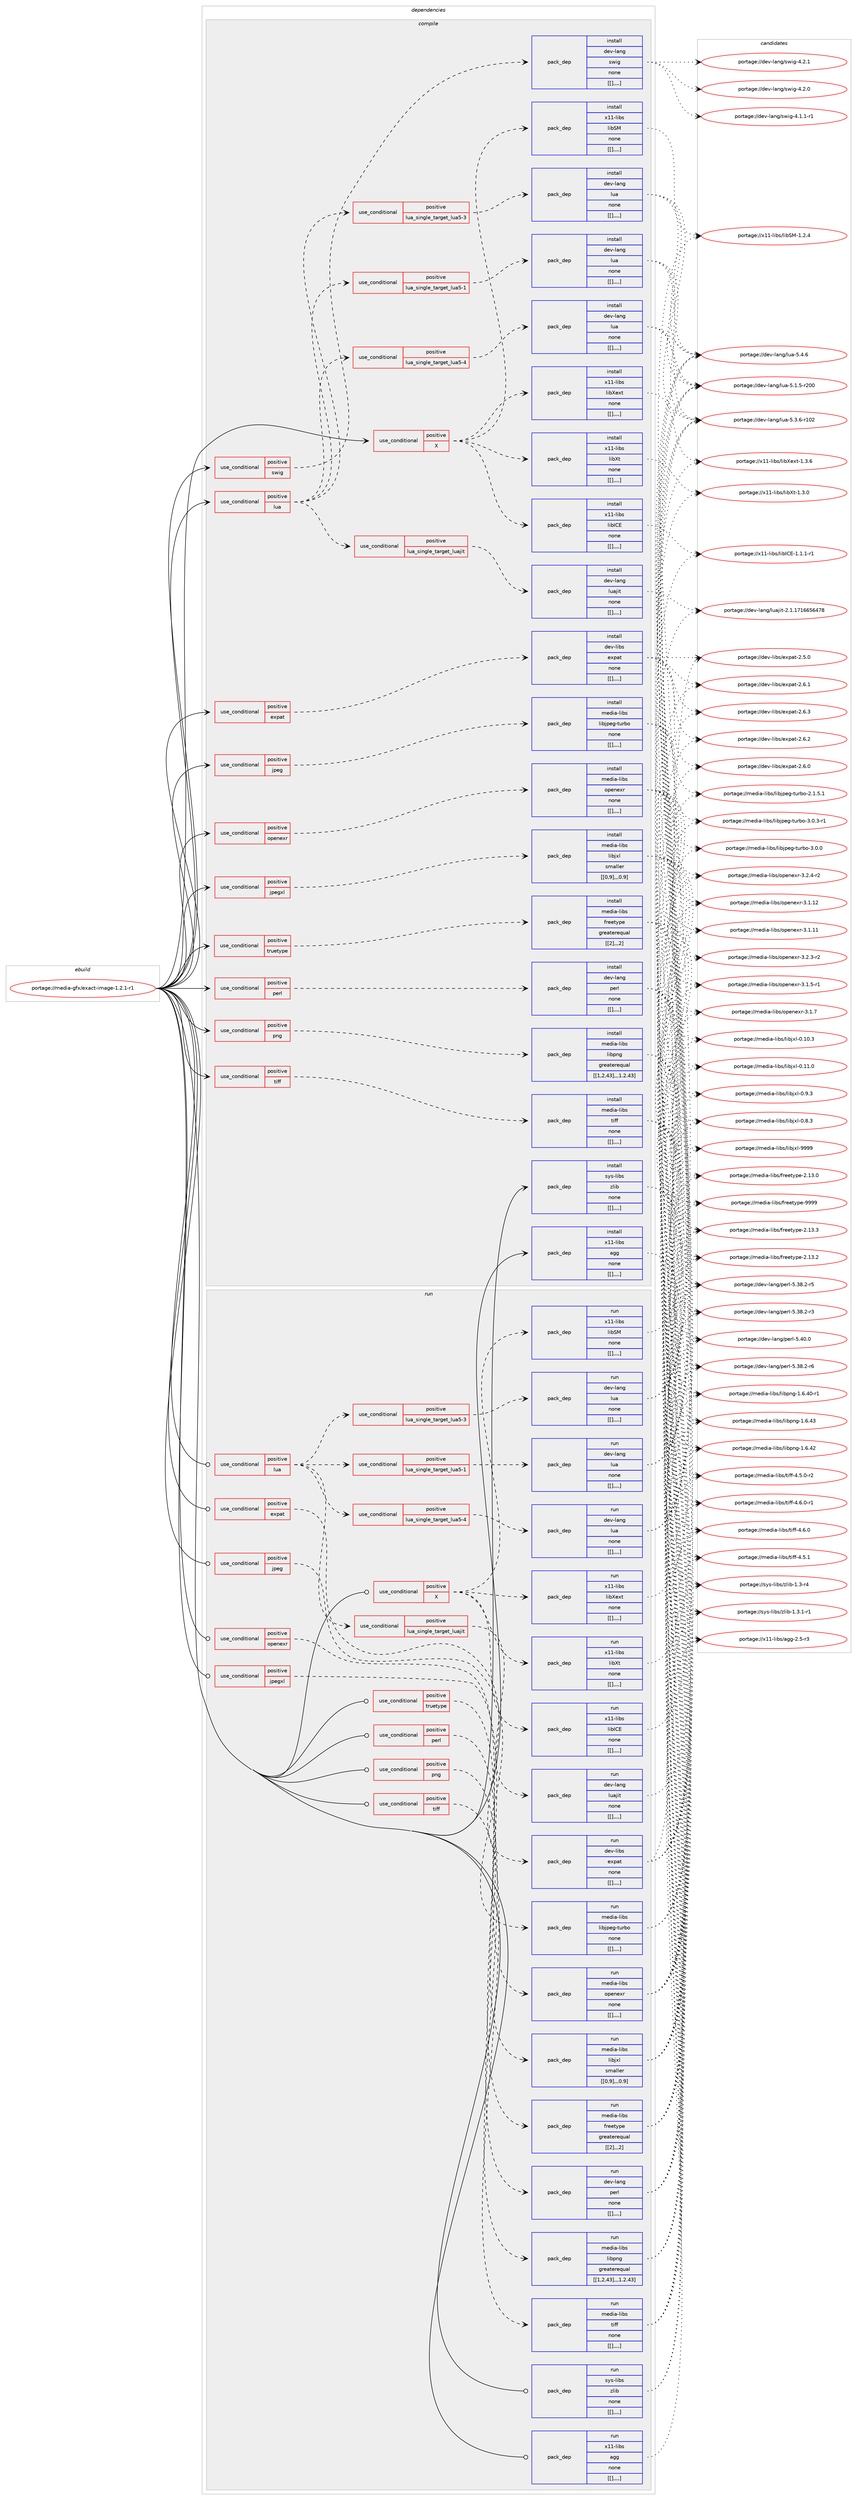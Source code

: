 digraph prolog {

# *************
# Graph options
# *************

newrank=true;
concentrate=true;
compound=true;
graph [rankdir=LR,fontname=Helvetica,fontsize=10,ranksep=1.5];#, ranksep=2.5, nodesep=0.2];
edge  [arrowhead=vee];
node  [fontname=Helvetica,fontsize=10];

# **********
# The ebuild
# **********

subgraph cluster_leftcol {
color=gray;
label=<<i>ebuild</i>>;
id [label="portage://media-gfx/exact-image-1.2.1-r1", color=red, width=4, href="../media-gfx/exact-image-1.2.1-r1.svg"];
}

# ****************
# The dependencies
# ****************

subgraph cluster_midcol {
color=gray;
label=<<i>dependencies</i>>;
subgraph cluster_compile {
fillcolor="#eeeeee";
style=filled;
label=<<i>compile</i>>;
subgraph cond75012 {
dependency301150 [label=<<TABLE BORDER="0" CELLBORDER="1" CELLSPACING="0" CELLPADDING="4"><TR><TD ROWSPAN="3" CELLPADDING="10">use_conditional</TD></TR><TR><TD>positive</TD></TR><TR><TD>X</TD></TR></TABLE>>, shape=none, color=red];
subgraph pack223652 {
dependency301151 [label=<<TABLE BORDER="0" CELLBORDER="1" CELLSPACING="0" CELLPADDING="4" WIDTH="220"><TR><TD ROWSPAN="6" CELLPADDING="30">pack_dep</TD></TR><TR><TD WIDTH="110">install</TD></TR><TR><TD>x11-libs</TD></TR><TR><TD>libXext</TD></TR><TR><TD>none</TD></TR><TR><TD>[[],,,,]</TD></TR></TABLE>>, shape=none, color=blue];
}
dependency301150:e -> dependency301151:w [weight=20,style="dashed",arrowhead="vee"];
subgraph pack223653 {
dependency301152 [label=<<TABLE BORDER="0" CELLBORDER="1" CELLSPACING="0" CELLPADDING="4" WIDTH="220"><TR><TD ROWSPAN="6" CELLPADDING="30">pack_dep</TD></TR><TR><TD WIDTH="110">install</TD></TR><TR><TD>x11-libs</TD></TR><TR><TD>libXt</TD></TR><TR><TD>none</TD></TR><TR><TD>[[],,,,]</TD></TR></TABLE>>, shape=none, color=blue];
}
dependency301150:e -> dependency301152:w [weight=20,style="dashed",arrowhead="vee"];
subgraph pack223654 {
dependency301153 [label=<<TABLE BORDER="0" CELLBORDER="1" CELLSPACING="0" CELLPADDING="4" WIDTH="220"><TR><TD ROWSPAN="6" CELLPADDING="30">pack_dep</TD></TR><TR><TD WIDTH="110">install</TD></TR><TR><TD>x11-libs</TD></TR><TR><TD>libICE</TD></TR><TR><TD>none</TD></TR><TR><TD>[[],,,,]</TD></TR></TABLE>>, shape=none, color=blue];
}
dependency301150:e -> dependency301153:w [weight=20,style="dashed",arrowhead="vee"];
subgraph pack223655 {
dependency301154 [label=<<TABLE BORDER="0" CELLBORDER="1" CELLSPACING="0" CELLPADDING="4" WIDTH="220"><TR><TD ROWSPAN="6" CELLPADDING="30">pack_dep</TD></TR><TR><TD WIDTH="110">install</TD></TR><TR><TD>x11-libs</TD></TR><TR><TD>libSM</TD></TR><TR><TD>none</TD></TR><TR><TD>[[],,,,]</TD></TR></TABLE>>, shape=none, color=blue];
}
dependency301150:e -> dependency301154:w [weight=20,style="dashed",arrowhead="vee"];
}
id:e -> dependency301150:w [weight=20,style="solid",arrowhead="vee"];
subgraph cond75013 {
dependency301155 [label=<<TABLE BORDER="0" CELLBORDER="1" CELLSPACING="0" CELLPADDING="4"><TR><TD ROWSPAN="3" CELLPADDING="10">use_conditional</TD></TR><TR><TD>positive</TD></TR><TR><TD>expat</TD></TR></TABLE>>, shape=none, color=red];
subgraph pack223656 {
dependency301156 [label=<<TABLE BORDER="0" CELLBORDER="1" CELLSPACING="0" CELLPADDING="4" WIDTH="220"><TR><TD ROWSPAN="6" CELLPADDING="30">pack_dep</TD></TR><TR><TD WIDTH="110">install</TD></TR><TR><TD>dev-libs</TD></TR><TR><TD>expat</TD></TR><TR><TD>none</TD></TR><TR><TD>[[],,,,]</TD></TR></TABLE>>, shape=none, color=blue];
}
dependency301155:e -> dependency301156:w [weight=20,style="dashed",arrowhead="vee"];
}
id:e -> dependency301155:w [weight=20,style="solid",arrowhead="vee"];
subgraph cond75014 {
dependency301157 [label=<<TABLE BORDER="0" CELLBORDER="1" CELLSPACING="0" CELLPADDING="4"><TR><TD ROWSPAN="3" CELLPADDING="10">use_conditional</TD></TR><TR><TD>positive</TD></TR><TR><TD>jpeg</TD></TR></TABLE>>, shape=none, color=red];
subgraph pack223657 {
dependency301158 [label=<<TABLE BORDER="0" CELLBORDER="1" CELLSPACING="0" CELLPADDING="4" WIDTH="220"><TR><TD ROWSPAN="6" CELLPADDING="30">pack_dep</TD></TR><TR><TD WIDTH="110">install</TD></TR><TR><TD>media-libs</TD></TR><TR><TD>libjpeg-turbo</TD></TR><TR><TD>none</TD></TR><TR><TD>[[],,,,]</TD></TR></TABLE>>, shape=none, color=blue];
}
dependency301157:e -> dependency301158:w [weight=20,style="dashed",arrowhead="vee"];
}
id:e -> dependency301157:w [weight=20,style="solid",arrowhead="vee"];
subgraph cond75015 {
dependency301159 [label=<<TABLE BORDER="0" CELLBORDER="1" CELLSPACING="0" CELLPADDING="4"><TR><TD ROWSPAN="3" CELLPADDING="10">use_conditional</TD></TR><TR><TD>positive</TD></TR><TR><TD>jpegxl</TD></TR></TABLE>>, shape=none, color=red];
subgraph pack223658 {
dependency301160 [label=<<TABLE BORDER="0" CELLBORDER="1" CELLSPACING="0" CELLPADDING="4" WIDTH="220"><TR><TD ROWSPAN="6" CELLPADDING="30">pack_dep</TD></TR><TR><TD WIDTH="110">install</TD></TR><TR><TD>media-libs</TD></TR><TR><TD>libjxl</TD></TR><TR><TD>smaller</TD></TR><TR><TD>[[0,9],,,0.9]</TD></TR></TABLE>>, shape=none, color=blue];
}
dependency301159:e -> dependency301160:w [weight=20,style="dashed",arrowhead="vee"];
}
id:e -> dependency301159:w [weight=20,style="solid",arrowhead="vee"];
subgraph cond75016 {
dependency301161 [label=<<TABLE BORDER="0" CELLBORDER="1" CELLSPACING="0" CELLPADDING="4"><TR><TD ROWSPAN="3" CELLPADDING="10">use_conditional</TD></TR><TR><TD>positive</TD></TR><TR><TD>lua</TD></TR></TABLE>>, shape=none, color=red];
subgraph cond75017 {
dependency301162 [label=<<TABLE BORDER="0" CELLBORDER="1" CELLSPACING="0" CELLPADDING="4"><TR><TD ROWSPAN="3" CELLPADDING="10">use_conditional</TD></TR><TR><TD>positive</TD></TR><TR><TD>lua_single_target_luajit</TD></TR></TABLE>>, shape=none, color=red];
subgraph pack223659 {
dependency301163 [label=<<TABLE BORDER="0" CELLBORDER="1" CELLSPACING="0" CELLPADDING="4" WIDTH="220"><TR><TD ROWSPAN="6" CELLPADDING="30">pack_dep</TD></TR><TR><TD WIDTH="110">install</TD></TR><TR><TD>dev-lang</TD></TR><TR><TD>luajit</TD></TR><TR><TD>none</TD></TR><TR><TD>[[],,,,]</TD></TR></TABLE>>, shape=none, color=blue];
}
dependency301162:e -> dependency301163:w [weight=20,style="dashed",arrowhead="vee"];
}
dependency301161:e -> dependency301162:w [weight=20,style="dashed",arrowhead="vee"];
subgraph cond75018 {
dependency301164 [label=<<TABLE BORDER="0" CELLBORDER="1" CELLSPACING="0" CELLPADDING="4"><TR><TD ROWSPAN="3" CELLPADDING="10">use_conditional</TD></TR><TR><TD>positive</TD></TR><TR><TD>lua_single_target_lua5-1</TD></TR></TABLE>>, shape=none, color=red];
subgraph pack223660 {
dependency301165 [label=<<TABLE BORDER="0" CELLBORDER="1" CELLSPACING="0" CELLPADDING="4" WIDTH="220"><TR><TD ROWSPAN="6" CELLPADDING="30">pack_dep</TD></TR><TR><TD WIDTH="110">install</TD></TR><TR><TD>dev-lang</TD></TR><TR><TD>lua</TD></TR><TR><TD>none</TD></TR><TR><TD>[[],,,,]</TD></TR></TABLE>>, shape=none, color=blue];
}
dependency301164:e -> dependency301165:w [weight=20,style="dashed",arrowhead="vee"];
}
dependency301161:e -> dependency301164:w [weight=20,style="dashed",arrowhead="vee"];
subgraph cond75019 {
dependency301166 [label=<<TABLE BORDER="0" CELLBORDER="1" CELLSPACING="0" CELLPADDING="4"><TR><TD ROWSPAN="3" CELLPADDING="10">use_conditional</TD></TR><TR><TD>positive</TD></TR><TR><TD>lua_single_target_lua5-3</TD></TR></TABLE>>, shape=none, color=red];
subgraph pack223661 {
dependency301167 [label=<<TABLE BORDER="0" CELLBORDER="1" CELLSPACING="0" CELLPADDING="4" WIDTH="220"><TR><TD ROWSPAN="6" CELLPADDING="30">pack_dep</TD></TR><TR><TD WIDTH="110">install</TD></TR><TR><TD>dev-lang</TD></TR><TR><TD>lua</TD></TR><TR><TD>none</TD></TR><TR><TD>[[],,,,]</TD></TR></TABLE>>, shape=none, color=blue];
}
dependency301166:e -> dependency301167:w [weight=20,style="dashed",arrowhead="vee"];
}
dependency301161:e -> dependency301166:w [weight=20,style="dashed",arrowhead="vee"];
subgraph cond75020 {
dependency301168 [label=<<TABLE BORDER="0" CELLBORDER="1" CELLSPACING="0" CELLPADDING="4"><TR><TD ROWSPAN="3" CELLPADDING="10">use_conditional</TD></TR><TR><TD>positive</TD></TR><TR><TD>lua_single_target_lua5-4</TD></TR></TABLE>>, shape=none, color=red];
subgraph pack223662 {
dependency301169 [label=<<TABLE BORDER="0" CELLBORDER="1" CELLSPACING="0" CELLPADDING="4" WIDTH="220"><TR><TD ROWSPAN="6" CELLPADDING="30">pack_dep</TD></TR><TR><TD WIDTH="110">install</TD></TR><TR><TD>dev-lang</TD></TR><TR><TD>lua</TD></TR><TR><TD>none</TD></TR><TR><TD>[[],,,,]</TD></TR></TABLE>>, shape=none, color=blue];
}
dependency301168:e -> dependency301169:w [weight=20,style="dashed",arrowhead="vee"];
}
dependency301161:e -> dependency301168:w [weight=20,style="dashed",arrowhead="vee"];
}
id:e -> dependency301161:w [weight=20,style="solid",arrowhead="vee"];
subgraph cond75021 {
dependency301170 [label=<<TABLE BORDER="0" CELLBORDER="1" CELLSPACING="0" CELLPADDING="4"><TR><TD ROWSPAN="3" CELLPADDING="10">use_conditional</TD></TR><TR><TD>positive</TD></TR><TR><TD>openexr</TD></TR></TABLE>>, shape=none, color=red];
subgraph pack223663 {
dependency301171 [label=<<TABLE BORDER="0" CELLBORDER="1" CELLSPACING="0" CELLPADDING="4" WIDTH="220"><TR><TD ROWSPAN="6" CELLPADDING="30">pack_dep</TD></TR><TR><TD WIDTH="110">install</TD></TR><TR><TD>media-libs</TD></TR><TR><TD>openexr</TD></TR><TR><TD>none</TD></TR><TR><TD>[[],,,,]</TD></TR></TABLE>>, shape=none, color=blue];
}
dependency301170:e -> dependency301171:w [weight=20,style="dashed",arrowhead="vee"];
}
id:e -> dependency301170:w [weight=20,style="solid",arrowhead="vee"];
subgraph cond75022 {
dependency301172 [label=<<TABLE BORDER="0" CELLBORDER="1" CELLSPACING="0" CELLPADDING="4"><TR><TD ROWSPAN="3" CELLPADDING="10">use_conditional</TD></TR><TR><TD>positive</TD></TR><TR><TD>perl</TD></TR></TABLE>>, shape=none, color=red];
subgraph pack223664 {
dependency301173 [label=<<TABLE BORDER="0" CELLBORDER="1" CELLSPACING="0" CELLPADDING="4" WIDTH="220"><TR><TD ROWSPAN="6" CELLPADDING="30">pack_dep</TD></TR><TR><TD WIDTH="110">install</TD></TR><TR><TD>dev-lang</TD></TR><TR><TD>perl</TD></TR><TR><TD>none</TD></TR><TR><TD>[[],,,,]</TD></TR></TABLE>>, shape=none, color=blue];
}
dependency301172:e -> dependency301173:w [weight=20,style="dashed",arrowhead="vee"];
}
id:e -> dependency301172:w [weight=20,style="solid",arrowhead="vee"];
subgraph cond75023 {
dependency301174 [label=<<TABLE BORDER="0" CELLBORDER="1" CELLSPACING="0" CELLPADDING="4"><TR><TD ROWSPAN="3" CELLPADDING="10">use_conditional</TD></TR><TR><TD>positive</TD></TR><TR><TD>png</TD></TR></TABLE>>, shape=none, color=red];
subgraph pack223665 {
dependency301175 [label=<<TABLE BORDER="0" CELLBORDER="1" CELLSPACING="0" CELLPADDING="4" WIDTH="220"><TR><TD ROWSPAN="6" CELLPADDING="30">pack_dep</TD></TR><TR><TD WIDTH="110">install</TD></TR><TR><TD>media-libs</TD></TR><TR><TD>libpng</TD></TR><TR><TD>greaterequal</TD></TR><TR><TD>[[1,2,43],,,1.2.43]</TD></TR></TABLE>>, shape=none, color=blue];
}
dependency301174:e -> dependency301175:w [weight=20,style="dashed",arrowhead="vee"];
}
id:e -> dependency301174:w [weight=20,style="solid",arrowhead="vee"];
subgraph cond75024 {
dependency301176 [label=<<TABLE BORDER="0" CELLBORDER="1" CELLSPACING="0" CELLPADDING="4"><TR><TD ROWSPAN="3" CELLPADDING="10">use_conditional</TD></TR><TR><TD>positive</TD></TR><TR><TD>swig</TD></TR></TABLE>>, shape=none, color=red];
subgraph pack223666 {
dependency301177 [label=<<TABLE BORDER="0" CELLBORDER="1" CELLSPACING="0" CELLPADDING="4" WIDTH="220"><TR><TD ROWSPAN="6" CELLPADDING="30">pack_dep</TD></TR><TR><TD WIDTH="110">install</TD></TR><TR><TD>dev-lang</TD></TR><TR><TD>swig</TD></TR><TR><TD>none</TD></TR><TR><TD>[[],,,,]</TD></TR></TABLE>>, shape=none, color=blue];
}
dependency301176:e -> dependency301177:w [weight=20,style="dashed",arrowhead="vee"];
}
id:e -> dependency301176:w [weight=20,style="solid",arrowhead="vee"];
subgraph cond75025 {
dependency301178 [label=<<TABLE BORDER="0" CELLBORDER="1" CELLSPACING="0" CELLPADDING="4"><TR><TD ROWSPAN="3" CELLPADDING="10">use_conditional</TD></TR><TR><TD>positive</TD></TR><TR><TD>tiff</TD></TR></TABLE>>, shape=none, color=red];
subgraph pack223667 {
dependency301179 [label=<<TABLE BORDER="0" CELLBORDER="1" CELLSPACING="0" CELLPADDING="4" WIDTH="220"><TR><TD ROWSPAN="6" CELLPADDING="30">pack_dep</TD></TR><TR><TD WIDTH="110">install</TD></TR><TR><TD>media-libs</TD></TR><TR><TD>tiff</TD></TR><TR><TD>none</TD></TR><TR><TD>[[],,,,]</TD></TR></TABLE>>, shape=none, color=blue];
}
dependency301178:e -> dependency301179:w [weight=20,style="dashed",arrowhead="vee"];
}
id:e -> dependency301178:w [weight=20,style="solid",arrowhead="vee"];
subgraph cond75026 {
dependency301180 [label=<<TABLE BORDER="0" CELLBORDER="1" CELLSPACING="0" CELLPADDING="4"><TR><TD ROWSPAN="3" CELLPADDING="10">use_conditional</TD></TR><TR><TD>positive</TD></TR><TR><TD>truetype</TD></TR></TABLE>>, shape=none, color=red];
subgraph pack223668 {
dependency301181 [label=<<TABLE BORDER="0" CELLBORDER="1" CELLSPACING="0" CELLPADDING="4" WIDTH="220"><TR><TD ROWSPAN="6" CELLPADDING="30">pack_dep</TD></TR><TR><TD WIDTH="110">install</TD></TR><TR><TD>media-libs</TD></TR><TR><TD>freetype</TD></TR><TR><TD>greaterequal</TD></TR><TR><TD>[[2],,,2]</TD></TR></TABLE>>, shape=none, color=blue];
}
dependency301180:e -> dependency301181:w [weight=20,style="dashed",arrowhead="vee"];
}
id:e -> dependency301180:w [weight=20,style="solid",arrowhead="vee"];
subgraph pack223669 {
dependency301182 [label=<<TABLE BORDER="0" CELLBORDER="1" CELLSPACING="0" CELLPADDING="4" WIDTH="220"><TR><TD ROWSPAN="6" CELLPADDING="30">pack_dep</TD></TR><TR><TD WIDTH="110">install</TD></TR><TR><TD>sys-libs</TD></TR><TR><TD>zlib</TD></TR><TR><TD>none</TD></TR><TR><TD>[[],,,,]</TD></TR></TABLE>>, shape=none, color=blue];
}
id:e -> dependency301182:w [weight=20,style="solid",arrowhead="vee"];
subgraph pack223670 {
dependency301183 [label=<<TABLE BORDER="0" CELLBORDER="1" CELLSPACING="0" CELLPADDING="4" WIDTH="220"><TR><TD ROWSPAN="6" CELLPADDING="30">pack_dep</TD></TR><TR><TD WIDTH="110">install</TD></TR><TR><TD>x11-libs</TD></TR><TR><TD>agg</TD></TR><TR><TD>none</TD></TR><TR><TD>[[],,,,]</TD></TR></TABLE>>, shape=none, color=blue];
}
id:e -> dependency301183:w [weight=20,style="solid",arrowhead="vee"];
}
subgraph cluster_compileandrun {
fillcolor="#eeeeee";
style=filled;
label=<<i>compile and run</i>>;
}
subgraph cluster_run {
fillcolor="#eeeeee";
style=filled;
label=<<i>run</i>>;
subgraph cond75027 {
dependency301184 [label=<<TABLE BORDER="0" CELLBORDER="1" CELLSPACING="0" CELLPADDING="4"><TR><TD ROWSPAN="3" CELLPADDING="10">use_conditional</TD></TR><TR><TD>positive</TD></TR><TR><TD>X</TD></TR></TABLE>>, shape=none, color=red];
subgraph pack223671 {
dependency301185 [label=<<TABLE BORDER="0" CELLBORDER="1" CELLSPACING="0" CELLPADDING="4" WIDTH="220"><TR><TD ROWSPAN="6" CELLPADDING="30">pack_dep</TD></TR><TR><TD WIDTH="110">run</TD></TR><TR><TD>x11-libs</TD></TR><TR><TD>libXext</TD></TR><TR><TD>none</TD></TR><TR><TD>[[],,,,]</TD></TR></TABLE>>, shape=none, color=blue];
}
dependency301184:e -> dependency301185:w [weight=20,style="dashed",arrowhead="vee"];
subgraph pack223672 {
dependency301186 [label=<<TABLE BORDER="0" CELLBORDER="1" CELLSPACING="0" CELLPADDING="4" WIDTH="220"><TR><TD ROWSPAN="6" CELLPADDING="30">pack_dep</TD></TR><TR><TD WIDTH="110">run</TD></TR><TR><TD>x11-libs</TD></TR><TR><TD>libXt</TD></TR><TR><TD>none</TD></TR><TR><TD>[[],,,,]</TD></TR></TABLE>>, shape=none, color=blue];
}
dependency301184:e -> dependency301186:w [weight=20,style="dashed",arrowhead="vee"];
subgraph pack223673 {
dependency301187 [label=<<TABLE BORDER="0" CELLBORDER="1" CELLSPACING="0" CELLPADDING="4" WIDTH="220"><TR><TD ROWSPAN="6" CELLPADDING="30">pack_dep</TD></TR><TR><TD WIDTH="110">run</TD></TR><TR><TD>x11-libs</TD></TR><TR><TD>libICE</TD></TR><TR><TD>none</TD></TR><TR><TD>[[],,,,]</TD></TR></TABLE>>, shape=none, color=blue];
}
dependency301184:e -> dependency301187:w [weight=20,style="dashed",arrowhead="vee"];
subgraph pack223674 {
dependency301188 [label=<<TABLE BORDER="0" CELLBORDER="1" CELLSPACING="0" CELLPADDING="4" WIDTH="220"><TR><TD ROWSPAN="6" CELLPADDING="30">pack_dep</TD></TR><TR><TD WIDTH="110">run</TD></TR><TR><TD>x11-libs</TD></TR><TR><TD>libSM</TD></TR><TR><TD>none</TD></TR><TR><TD>[[],,,,]</TD></TR></TABLE>>, shape=none, color=blue];
}
dependency301184:e -> dependency301188:w [weight=20,style="dashed",arrowhead="vee"];
}
id:e -> dependency301184:w [weight=20,style="solid",arrowhead="odot"];
subgraph cond75028 {
dependency301189 [label=<<TABLE BORDER="0" CELLBORDER="1" CELLSPACING="0" CELLPADDING="4"><TR><TD ROWSPAN="3" CELLPADDING="10">use_conditional</TD></TR><TR><TD>positive</TD></TR><TR><TD>expat</TD></TR></TABLE>>, shape=none, color=red];
subgraph pack223675 {
dependency301190 [label=<<TABLE BORDER="0" CELLBORDER="1" CELLSPACING="0" CELLPADDING="4" WIDTH="220"><TR><TD ROWSPAN="6" CELLPADDING="30">pack_dep</TD></TR><TR><TD WIDTH="110">run</TD></TR><TR><TD>dev-libs</TD></TR><TR><TD>expat</TD></TR><TR><TD>none</TD></TR><TR><TD>[[],,,,]</TD></TR></TABLE>>, shape=none, color=blue];
}
dependency301189:e -> dependency301190:w [weight=20,style="dashed",arrowhead="vee"];
}
id:e -> dependency301189:w [weight=20,style="solid",arrowhead="odot"];
subgraph cond75029 {
dependency301191 [label=<<TABLE BORDER="0" CELLBORDER="1" CELLSPACING="0" CELLPADDING="4"><TR><TD ROWSPAN="3" CELLPADDING="10">use_conditional</TD></TR><TR><TD>positive</TD></TR><TR><TD>jpeg</TD></TR></TABLE>>, shape=none, color=red];
subgraph pack223676 {
dependency301192 [label=<<TABLE BORDER="0" CELLBORDER="1" CELLSPACING="0" CELLPADDING="4" WIDTH="220"><TR><TD ROWSPAN="6" CELLPADDING="30">pack_dep</TD></TR><TR><TD WIDTH="110">run</TD></TR><TR><TD>media-libs</TD></TR><TR><TD>libjpeg-turbo</TD></TR><TR><TD>none</TD></TR><TR><TD>[[],,,,]</TD></TR></TABLE>>, shape=none, color=blue];
}
dependency301191:e -> dependency301192:w [weight=20,style="dashed",arrowhead="vee"];
}
id:e -> dependency301191:w [weight=20,style="solid",arrowhead="odot"];
subgraph cond75030 {
dependency301193 [label=<<TABLE BORDER="0" CELLBORDER="1" CELLSPACING="0" CELLPADDING="4"><TR><TD ROWSPAN="3" CELLPADDING="10">use_conditional</TD></TR><TR><TD>positive</TD></TR><TR><TD>jpegxl</TD></TR></TABLE>>, shape=none, color=red];
subgraph pack223677 {
dependency301194 [label=<<TABLE BORDER="0" CELLBORDER="1" CELLSPACING="0" CELLPADDING="4" WIDTH="220"><TR><TD ROWSPAN="6" CELLPADDING="30">pack_dep</TD></TR><TR><TD WIDTH="110">run</TD></TR><TR><TD>media-libs</TD></TR><TR><TD>libjxl</TD></TR><TR><TD>smaller</TD></TR><TR><TD>[[0,9],,,0.9]</TD></TR></TABLE>>, shape=none, color=blue];
}
dependency301193:e -> dependency301194:w [weight=20,style="dashed",arrowhead="vee"];
}
id:e -> dependency301193:w [weight=20,style="solid",arrowhead="odot"];
subgraph cond75031 {
dependency301195 [label=<<TABLE BORDER="0" CELLBORDER="1" CELLSPACING="0" CELLPADDING="4"><TR><TD ROWSPAN="3" CELLPADDING="10">use_conditional</TD></TR><TR><TD>positive</TD></TR><TR><TD>lua</TD></TR></TABLE>>, shape=none, color=red];
subgraph cond75032 {
dependency301196 [label=<<TABLE BORDER="0" CELLBORDER="1" CELLSPACING="0" CELLPADDING="4"><TR><TD ROWSPAN="3" CELLPADDING="10">use_conditional</TD></TR><TR><TD>positive</TD></TR><TR><TD>lua_single_target_luajit</TD></TR></TABLE>>, shape=none, color=red];
subgraph pack223678 {
dependency301197 [label=<<TABLE BORDER="0" CELLBORDER="1" CELLSPACING="0" CELLPADDING="4" WIDTH="220"><TR><TD ROWSPAN="6" CELLPADDING="30">pack_dep</TD></TR><TR><TD WIDTH="110">run</TD></TR><TR><TD>dev-lang</TD></TR><TR><TD>luajit</TD></TR><TR><TD>none</TD></TR><TR><TD>[[],,,,]</TD></TR></TABLE>>, shape=none, color=blue];
}
dependency301196:e -> dependency301197:w [weight=20,style="dashed",arrowhead="vee"];
}
dependency301195:e -> dependency301196:w [weight=20,style="dashed",arrowhead="vee"];
subgraph cond75033 {
dependency301198 [label=<<TABLE BORDER="0" CELLBORDER="1" CELLSPACING="0" CELLPADDING="4"><TR><TD ROWSPAN="3" CELLPADDING="10">use_conditional</TD></TR><TR><TD>positive</TD></TR><TR><TD>lua_single_target_lua5-1</TD></TR></TABLE>>, shape=none, color=red];
subgraph pack223679 {
dependency301199 [label=<<TABLE BORDER="0" CELLBORDER="1" CELLSPACING="0" CELLPADDING="4" WIDTH="220"><TR><TD ROWSPAN="6" CELLPADDING="30">pack_dep</TD></TR><TR><TD WIDTH="110">run</TD></TR><TR><TD>dev-lang</TD></TR><TR><TD>lua</TD></TR><TR><TD>none</TD></TR><TR><TD>[[],,,,]</TD></TR></TABLE>>, shape=none, color=blue];
}
dependency301198:e -> dependency301199:w [weight=20,style="dashed",arrowhead="vee"];
}
dependency301195:e -> dependency301198:w [weight=20,style="dashed",arrowhead="vee"];
subgraph cond75034 {
dependency301200 [label=<<TABLE BORDER="0" CELLBORDER="1" CELLSPACING="0" CELLPADDING="4"><TR><TD ROWSPAN="3" CELLPADDING="10">use_conditional</TD></TR><TR><TD>positive</TD></TR><TR><TD>lua_single_target_lua5-3</TD></TR></TABLE>>, shape=none, color=red];
subgraph pack223680 {
dependency301201 [label=<<TABLE BORDER="0" CELLBORDER="1" CELLSPACING="0" CELLPADDING="4" WIDTH="220"><TR><TD ROWSPAN="6" CELLPADDING="30">pack_dep</TD></TR><TR><TD WIDTH="110">run</TD></TR><TR><TD>dev-lang</TD></TR><TR><TD>lua</TD></TR><TR><TD>none</TD></TR><TR><TD>[[],,,,]</TD></TR></TABLE>>, shape=none, color=blue];
}
dependency301200:e -> dependency301201:w [weight=20,style="dashed",arrowhead="vee"];
}
dependency301195:e -> dependency301200:w [weight=20,style="dashed",arrowhead="vee"];
subgraph cond75035 {
dependency301202 [label=<<TABLE BORDER="0" CELLBORDER="1" CELLSPACING="0" CELLPADDING="4"><TR><TD ROWSPAN="3" CELLPADDING="10">use_conditional</TD></TR><TR><TD>positive</TD></TR><TR><TD>lua_single_target_lua5-4</TD></TR></TABLE>>, shape=none, color=red];
subgraph pack223681 {
dependency301203 [label=<<TABLE BORDER="0" CELLBORDER="1" CELLSPACING="0" CELLPADDING="4" WIDTH="220"><TR><TD ROWSPAN="6" CELLPADDING="30">pack_dep</TD></TR><TR><TD WIDTH="110">run</TD></TR><TR><TD>dev-lang</TD></TR><TR><TD>lua</TD></TR><TR><TD>none</TD></TR><TR><TD>[[],,,,]</TD></TR></TABLE>>, shape=none, color=blue];
}
dependency301202:e -> dependency301203:w [weight=20,style="dashed",arrowhead="vee"];
}
dependency301195:e -> dependency301202:w [weight=20,style="dashed",arrowhead="vee"];
}
id:e -> dependency301195:w [weight=20,style="solid",arrowhead="odot"];
subgraph cond75036 {
dependency301204 [label=<<TABLE BORDER="0" CELLBORDER="1" CELLSPACING="0" CELLPADDING="4"><TR><TD ROWSPAN="3" CELLPADDING="10">use_conditional</TD></TR><TR><TD>positive</TD></TR><TR><TD>openexr</TD></TR></TABLE>>, shape=none, color=red];
subgraph pack223682 {
dependency301205 [label=<<TABLE BORDER="0" CELLBORDER="1" CELLSPACING="0" CELLPADDING="4" WIDTH="220"><TR><TD ROWSPAN="6" CELLPADDING="30">pack_dep</TD></TR><TR><TD WIDTH="110">run</TD></TR><TR><TD>media-libs</TD></TR><TR><TD>openexr</TD></TR><TR><TD>none</TD></TR><TR><TD>[[],,,,]</TD></TR></TABLE>>, shape=none, color=blue];
}
dependency301204:e -> dependency301205:w [weight=20,style="dashed",arrowhead="vee"];
}
id:e -> dependency301204:w [weight=20,style="solid",arrowhead="odot"];
subgraph cond75037 {
dependency301206 [label=<<TABLE BORDER="0" CELLBORDER="1" CELLSPACING="0" CELLPADDING="4"><TR><TD ROWSPAN="3" CELLPADDING="10">use_conditional</TD></TR><TR><TD>positive</TD></TR><TR><TD>perl</TD></TR></TABLE>>, shape=none, color=red];
subgraph pack223683 {
dependency301207 [label=<<TABLE BORDER="0" CELLBORDER="1" CELLSPACING="0" CELLPADDING="4" WIDTH="220"><TR><TD ROWSPAN="6" CELLPADDING="30">pack_dep</TD></TR><TR><TD WIDTH="110">run</TD></TR><TR><TD>dev-lang</TD></TR><TR><TD>perl</TD></TR><TR><TD>none</TD></TR><TR><TD>[[],,,,]</TD></TR></TABLE>>, shape=none, color=blue];
}
dependency301206:e -> dependency301207:w [weight=20,style="dashed",arrowhead="vee"];
}
id:e -> dependency301206:w [weight=20,style="solid",arrowhead="odot"];
subgraph cond75038 {
dependency301208 [label=<<TABLE BORDER="0" CELLBORDER="1" CELLSPACING="0" CELLPADDING="4"><TR><TD ROWSPAN="3" CELLPADDING="10">use_conditional</TD></TR><TR><TD>positive</TD></TR><TR><TD>png</TD></TR></TABLE>>, shape=none, color=red];
subgraph pack223684 {
dependency301209 [label=<<TABLE BORDER="0" CELLBORDER="1" CELLSPACING="0" CELLPADDING="4" WIDTH="220"><TR><TD ROWSPAN="6" CELLPADDING="30">pack_dep</TD></TR><TR><TD WIDTH="110">run</TD></TR><TR><TD>media-libs</TD></TR><TR><TD>libpng</TD></TR><TR><TD>greaterequal</TD></TR><TR><TD>[[1,2,43],,,1.2.43]</TD></TR></TABLE>>, shape=none, color=blue];
}
dependency301208:e -> dependency301209:w [weight=20,style="dashed",arrowhead="vee"];
}
id:e -> dependency301208:w [weight=20,style="solid",arrowhead="odot"];
subgraph cond75039 {
dependency301210 [label=<<TABLE BORDER="0" CELLBORDER="1" CELLSPACING="0" CELLPADDING="4"><TR><TD ROWSPAN="3" CELLPADDING="10">use_conditional</TD></TR><TR><TD>positive</TD></TR><TR><TD>tiff</TD></TR></TABLE>>, shape=none, color=red];
subgraph pack223685 {
dependency301211 [label=<<TABLE BORDER="0" CELLBORDER="1" CELLSPACING="0" CELLPADDING="4" WIDTH="220"><TR><TD ROWSPAN="6" CELLPADDING="30">pack_dep</TD></TR><TR><TD WIDTH="110">run</TD></TR><TR><TD>media-libs</TD></TR><TR><TD>tiff</TD></TR><TR><TD>none</TD></TR><TR><TD>[[],,,,]</TD></TR></TABLE>>, shape=none, color=blue];
}
dependency301210:e -> dependency301211:w [weight=20,style="dashed",arrowhead="vee"];
}
id:e -> dependency301210:w [weight=20,style="solid",arrowhead="odot"];
subgraph cond75040 {
dependency301212 [label=<<TABLE BORDER="0" CELLBORDER="1" CELLSPACING="0" CELLPADDING="4"><TR><TD ROWSPAN="3" CELLPADDING="10">use_conditional</TD></TR><TR><TD>positive</TD></TR><TR><TD>truetype</TD></TR></TABLE>>, shape=none, color=red];
subgraph pack223686 {
dependency301213 [label=<<TABLE BORDER="0" CELLBORDER="1" CELLSPACING="0" CELLPADDING="4" WIDTH="220"><TR><TD ROWSPAN="6" CELLPADDING="30">pack_dep</TD></TR><TR><TD WIDTH="110">run</TD></TR><TR><TD>media-libs</TD></TR><TR><TD>freetype</TD></TR><TR><TD>greaterequal</TD></TR><TR><TD>[[2],,,2]</TD></TR></TABLE>>, shape=none, color=blue];
}
dependency301212:e -> dependency301213:w [weight=20,style="dashed",arrowhead="vee"];
}
id:e -> dependency301212:w [weight=20,style="solid",arrowhead="odot"];
subgraph pack223687 {
dependency301214 [label=<<TABLE BORDER="0" CELLBORDER="1" CELLSPACING="0" CELLPADDING="4" WIDTH="220"><TR><TD ROWSPAN="6" CELLPADDING="30">pack_dep</TD></TR><TR><TD WIDTH="110">run</TD></TR><TR><TD>sys-libs</TD></TR><TR><TD>zlib</TD></TR><TR><TD>none</TD></TR><TR><TD>[[],,,,]</TD></TR></TABLE>>, shape=none, color=blue];
}
id:e -> dependency301214:w [weight=20,style="solid",arrowhead="odot"];
subgraph pack223688 {
dependency301215 [label=<<TABLE BORDER="0" CELLBORDER="1" CELLSPACING="0" CELLPADDING="4" WIDTH="220"><TR><TD ROWSPAN="6" CELLPADDING="30">pack_dep</TD></TR><TR><TD WIDTH="110">run</TD></TR><TR><TD>x11-libs</TD></TR><TR><TD>agg</TD></TR><TR><TD>none</TD></TR><TR><TD>[[],,,,]</TD></TR></TABLE>>, shape=none, color=blue];
}
id:e -> dependency301215:w [weight=20,style="solid",arrowhead="odot"];
}
}

# **************
# The candidates
# **************

subgraph cluster_choices {
rank=same;
color=gray;
label=<<i>candidates</i>>;

subgraph choice223652 {
color=black;
nodesep=1;
choice12049494510810598115471081059888101120116454946514654 [label="portage://x11-libs/libXext-1.3.6", color=red, width=4,href="../x11-libs/libXext-1.3.6.svg"];
dependency301151:e -> choice12049494510810598115471081059888101120116454946514654:w [style=dotted,weight="100"];
}
subgraph choice223653 {
color=black;
nodesep=1;
choice12049494510810598115471081059888116454946514648 [label="portage://x11-libs/libXt-1.3.0", color=red, width=4,href="../x11-libs/libXt-1.3.0.svg"];
dependency301152:e -> choice12049494510810598115471081059888116454946514648:w [style=dotted,weight="100"];
}
subgraph choice223654 {
color=black;
nodesep=1;
choice1204949451081059811547108105987367694549464946494511449 [label="portage://x11-libs/libICE-1.1.1-r1", color=red, width=4,href="../x11-libs/libICE-1.1.1-r1.svg"];
dependency301153:e -> choice1204949451081059811547108105987367694549464946494511449:w [style=dotted,weight="100"];
}
subgraph choice223655 {
color=black;
nodesep=1;
choice1204949451081059811547108105988377454946504652 [label="portage://x11-libs/libSM-1.2.4", color=red, width=4,href="../x11-libs/libSM-1.2.4.svg"];
dependency301154:e -> choice1204949451081059811547108105988377454946504652:w [style=dotted,weight="100"];
}
subgraph choice223656 {
color=black;
nodesep=1;
choice10010111845108105981154710112011297116455046544651 [label="portage://dev-libs/expat-2.6.3", color=red, width=4,href="../dev-libs/expat-2.6.3.svg"];
choice10010111845108105981154710112011297116455046544650 [label="portage://dev-libs/expat-2.6.2", color=red, width=4,href="../dev-libs/expat-2.6.2.svg"];
choice10010111845108105981154710112011297116455046544649 [label="portage://dev-libs/expat-2.6.1", color=red, width=4,href="../dev-libs/expat-2.6.1.svg"];
choice10010111845108105981154710112011297116455046544648 [label="portage://dev-libs/expat-2.6.0", color=red, width=4,href="../dev-libs/expat-2.6.0.svg"];
choice10010111845108105981154710112011297116455046534648 [label="portage://dev-libs/expat-2.5.0", color=red, width=4,href="../dev-libs/expat-2.5.0.svg"];
dependency301156:e -> choice10010111845108105981154710112011297116455046544651:w [style=dotted,weight="100"];
dependency301156:e -> choice10010111845108105981154710112011297116455046544650:w [style=dotted,weight="100"];
dependency301156:e -> choice10010111845108105981154710112011297116455046544649:w [style=dotted,weight="100"];
dependency301156:e -> choice10010111845108105981154710112011297116455046544648:w [style=dotted,weight="100"];
dependency301156:e -> choice10010111845108105981154710112011297116455046534648:w [style=dotted,weight="100"];
}
subgraph choice223657 {
color=black;
nodesep=1;
choice109101100105974510810598115471081059810611210110345116117114981114551464846514511449 [label="portage://media-libs/libjpeg-turbo-3.0.3-r1", color=red, width=4,href="../media-libs/libjpeg-turbo-3.0.3-r1.svg"];
choice10910110010597451081059811547108105981061121011034511611711498111455146484648 [label="portage://media-libs/libjpeg-turbo-3.0.0", color=red, width=4,href="../media-libs/libjpeg-turbo-3.0.0.svg"];
choice109101100105974510810598115471081059810611210110345116117114981114550464946534649 [label="portage://media-libs/libjpeg-turbo-2.1.5.1", color=red, width=4,href="../media-libs/libjpeg-turbo-2.1.5.1.svg"];
dependency301158:e -> choice109101100105974510810598115471081059810611210110345116117114981114551464846514511449:w [style=dotted,weight="100"];
dependency301158:e -> choice10910110010597451081059811547108105981061121011034511611711498111455146484648:w [style=dotted,weight="100"];
dependency301158:e -> choice109101100105974510810598115471081059810611210110345116117114981114550464946534649:w [style=dotted,weight="100"];
}
subgraph choice223658 {
color=black;
nodesep=1;
choice10910110010597451081059811547108105981061201084557575757 [label="portage://media-libs/libjxl-9999", color=red, width=4,href="../media-libs/libjxl-9999.svg"];
choice109101100105974510810598115471081059810612010845484649494648 [label="portage://media-libs/libjxl-0.11.0", color=red, width=4,href="../media-libs/libjxl-0.11.0.svg"];
choice109101100105974510810598115471081059810612010845484649484651 [label="portage://media-libs/libjxl-0.10.3", color=red, width=4,href="../media-libs/libjxl-0.10.3.svg"];
choice1091011001059745108105981154710810598106120108454846574651 [label="portage://media-libs/libjxl-0.9.3", color=red, width=4,href="../media-libs/libjxl-0.9.3.svg"];
choice1091011001059745108105981154710810598106120108454846564651 [label="portage://media-libs/libjxl-0.8.3", color=red, width=4,href="../media-libs/libjxl-0.8.3.svg"];
dependency301160:e -> choice10910110010597451081059811547108105981061201084557575757:w [style=dotted,weight="100"];
dependency301160:e -> choice109101100105974510810598115471081059810612010845484649494648:w [style=dotted,weight="100"];
dependency301160:e -> choice109101100105974510810598115471081059810612010845484649484651:w [style=dotted,weight="100"];
dependency301160:e -> choice1091011001059745108105981154710810598106120108454846574651:w [style=dotted,weight="100"];
dependency301160:e -> choice1091011001059745108105981154710810598106120108454846564651:w [style=dotted,weight="100"];
}
subgraph choice223659 {
color=black;
nodesep=1;
choice10010111845108971101034710811797106105116455046494649554954545354525556 [label="portage://dev-lang/luajit-2.1.1716656478", color=red, width=4,href="../dev-lang/luajit-2.1.1716656478.svg"];
dependency301163:e -> choice10010111845108971101034710811797106105116455046494649554954545354525556:w [style=dotted,weight="100"];
}
subgraph choice223660 {
color=black;
nodesep=1;
choice10010111845108971101034710811797455346524654 [label="portage://dev-lang/lua-5.4.6", color=red, width=4,href="../dev-lang/lua-5.4.6.svg"];
choice1001011184510897110103471081179745534651465445114494850 [label="portage://dev-lang/lua-5.3.6-r102", color=red, width=4,href="../dev-lang/lua-5.3.6-r102.svg"];
choice1001011184510897110103471081179745534649465345114504848 [label="portage://dev-lang/lua-5.1.5-r200", color=red, width=4,href="../dev-lang/lua-5.1.5-r200.svg"];
dependency301165:e -> choice10010111845108971101034710811797455346524654:w [style=dotted,weight="100"];
dependency301165:e -> choice1001011184510897110103471081179745534651465445114494850:w [style=dotted,weight="100"];
dependency301165:e -> choice1001011184510897110103471081179745534649465345114504848:w [style=dotted,weight="100"];
}
subgraph choice223661 {
color=black;
nodesep=1;
choice10010111845108971101034710811797455346524654 [label="portage://dev-lang/lua-5.4.6", color=red, width=4,href="../dev-lang/lua-5.4.6.svg"];
choice1001011184510897110103471081179745534651465445114494850 [label="portage://dev-lang/lua-5.3.6-r102", color=red, width=4,href="../dev-lang/lua-5.3.6-r102.svg"];
choice1001011184510897110103471081179745534649465345114504848 [label="portage://dev-lang/lua-5.1.5-r200", color=red, width=4,href="../dev-lang/lua-5.1.5-r200.svg"];
dependency301167:e -> choice10010111845108971101034710811797455346524654:w [style=dotted,weight="100"];
dependency301167:e -> choice1001011184510897110103471081179745534651465445114494850:w [style=dotted,weight="100"];
dependency301167:e -> choice1001011184510897110103471081179745534649465345114504848:w [style=dotted,weight="100"];
}
subgraph choice223662 {
color=black;
nodesep=1;
choice10010111845108971101034710811797455346524654 [label="portage://dev-lang/lua-5.4.6", color=red, width=4,href="../dev-lang/lua-5.4.6.svg"];
choice1001011184510897110103471081179745534651465445114494850 [label="portage://dev-lang/lua-5.3.6-r102", color=red, width=4,href="../dev-lang/lua-5.3.6-r102.svg"];
choice1001011184510897110103471081179745534649465345114504848 [label="portage://dev-lang/lua-5.1.5-r200", color=red, width=4,href="../dev-lang/lua-5.1.5-r200.svg"];
dependency301169:e -> choice10010111845108971101034710811797455346524654:w [style=dotted,weight="100"];
dependency301169:e -> choice1001011184510897110103471081179745534651465445114494850:w [style=dotted,weight="100"];
dependency301169:e -> choice1001011184510897110103471081179745534649465345114504848:w [style=dotted,weight="100"];
}
subgraph choice223663 {
color=black;
nodesep=1;
choice109101100105974510810598115471111121011101011201144551465046524511450 [label="portage://media-libs/openexr-3.2.4-r2", color=red, width=4,href="../media-libs/openexr-3.2.4-r2.svg"];
choice109101100105974510810598115471111121011101011201144551465046514511450 [label="portage://media-libs/openexr-3.2.3-r2", color=red, width=4,href="../media-libs/openexr-3.2.3-r2.svg"];
choice1091011001059745108105981154711111210111010112011445514649464950 [label="portage://media-libs/openexr-3.1.12", color=red, width=4,href="../media-libs/openexr-3.1.12.svg"];
choice1091011001059745108105981154711111210111010112011445514649464949 [label="portage://media-libs/openexr-3.1.11", color=red, width=4,href="../media-libs/openexr-3.1.11.svg"];
choice10910110010597451081059811547111112101110101120114455146494655 [label="portage://media-libs/openexr-3.1.7", color=red, width=4,href="../media-libs/openexr-3.1.7.svg"];
choice109101100105974510810598115471111121011101011201144551464946534511449 [label="portage://media-libs/openexr-3.1.5-r1", color=red, width=4,href="../media-libs/openexr-3.1.5-r1.svg"];
dependency301171:e -> choice109101100105974510810598115471111121011101011201144551465046524511450:w [style=dotted,weight="100"];
dependency301171:e -> choice109101100105974510810598115471111121011101011201144551465046514511450:w [style=dotted,weight="100"];
dependency301171:e -> choice1091011001059745108105981154711111210111010112011445514649464950:w [style=dotted,weight="100"];
dependency301171:e -> choice1091011001059745108105981154711111210111010112011445514649464949:w [style=dotted,weight="100"];
dependency301171:e -> choice10910110010597451081059811547111112101110101120114455146494655:w [style=dotted,weight="100"];
dependency301171:e -> choice109101100105974510810598115471111121011101011201144551464946534511449:w [style=dotted,weight="100"];
}
subgraph choice223664 {
color=black;
nodesep=1;
choice10010111845108971101034711210111410845534652484648 [label="portage://dev-lang/perl-5.40.0", color=red, width=4,href="../dev-lang/perl-5.40.0.svg"];
choice100101118451089711010347112101114108455346515646504511454 [label="portage://dev-lang/perl-5.38.2-r6", color=red, width=4,href="../dev-lang/perl-5.38.2-r6.svg"];
choice100101118451089711010347112101114108455346515646504511453 [label="portage://dev-lang/perl-5.38.2-r5", color=red, width=4,href="../dev-lang/perl-5.38.2-r5.svg"];
choice100101118451089711010347112101114108455346515646504511451 [label="portage://dev-lang/perl-5.38.2-r3", color=red, width=4,href="../dev-lang/perl-5.38.2-r3.svg"];
dependency301173:e -> choice10010111845108971101034711210111410845534652484648:w [style=dotted,weight="100"];
dependency301173:e -> choice100101118451089711010347112101114108455346515646504511454:w [style=dotted,weight="100"];
dependency301173:e -> choice100101118451089711010347112101114108455346515646504511453:w [style=dotted,weight="100"];
dependency301173:e -> choice100101118451089711010347112101114108455346515646504511451:w [style=dotted,weight="100"];
}
subgraph choice223665 {
color=black;
nodesep=1;
choice109101100105974510810598115471081059811211010345494654465251 [label="portage://media-libs/libpng-1.6.43", color=red, width=4,href="../media-libs/libpng-1.6.43.svg"];
choice109101100105974510810598115471081059811211010345494654465250 [label="portage://media-libs/libpng-1.6.42", color=red, width=4,href="../media-libs/libpng-1.6.42.svg"];
choice1091011001059745108105981154710810598112110103454946544652484511449 [label="portage://media-libs/libpng-1.6.40-r1", color=red, width=4,href="../media-libs/libpng-1.6.40-r1.svg"];
dependency301175:e -> choice109101100105974510810598115471081059811211010345494654465251:w [style=dotted,weight="100"];
dependency301175:e -> choice109101100105974510810598115471081059811211010345494654465250:w [style=dotted,weight="100"];
dependency301175:e -> choice1091011001059745108105981154710810598112110103454946544652484511449:w [style=dotted,weight="100"];
}
subgraph choice223666 {
color=black;
nodesep=1;
choice100101118451089711010347115119105103455246504649 [label="portage://dev-lang/swig-4.2.1", color=red, width=4,href="../dev-lang/swig-4.2.1.svg"];
choice100101118451089711010347115119105103455246504648 [label="portage://dev-lang/swig-4.2.0", color=red, width=4,href="../dev-lang/swig-4.2.0.svg"];
choice1001011184510897110103471151191051034552464946494511449 [label="portage://dev-lang/swig-4.1.1-r1", color=red, width=4,href="../dev-lang/swig-4.1.1-r1.svg"];
dependency301177:e -> choice100101118451089711010347115119105103455246504649:w [style=dotted,weight="100"];
dependency301177:e -> choice100101118451089711010347115119105103455246504648:w [style=dotted,weight="100"];
dependency301177:e -> choice1001011184510897110103471151191051034552464946494511449:w [style=dotted,weight="100"];
}
subgraph choice223667 {
color=black;
nodesep=1;
choice109101100105974510810598115471161051021024552465446484511449 [label="portage://media-libs/tiff-4.6.0-r1", color=red, width=4,href="../media-libs/tiff-4.6.0-r1.svg"];
choice10910110010597451081059811547116105102102455246544648 [label="portage://media-libs/tiff-4.6.0", color=red, width=4,href="../media-libs/tiff-4.6.0.svg"];
choice10910110010597451081059811547116105102102455246534649 [label="portage://media-libs/tiff-4.5.1", color=red, width=4,href="../media-libs/tiff-4.5.1.svg"];
choice109101100105974510810598115471161051021024552465346484511450 [label="portage://media-libs/tiff-4.5.0-r2", color=red, width=4,href="../media-libs/tiff-4.5.0-r2.svg"];
dependency301179:e -> choice109101100105974510810598115471161051021024552465446484511449:w [style=dotted,weight="100"];
dependency301179:e -> choice10910110010597451081059811547116105102102455246544648:w [style=dotted,weight="100"];
dependency301179:e -> choice10910110010597451081059811547116105102102455246534649:w [style=dotted,weight="100"];
dependency301179:e -> choice109101100105974510810598115471161051021024552465346484511450:w [style=dotted,weight="100"];
}
subgraph choice223668 {
color=black;
nodesep=1;
choice109101100105974510810598115471021141011011161211121014557575757 [label="portage://media-libs/freetype-9999", color=red, width=4,href="../media-libs/freetype-9999.svg"];
choice1091011001059745108105981154710211410110111612111210145504649514651 [label="portage://media-libs/freetype-2.13.3", color=red, width=4,href="../media-libs/freetype-2.13.3.svg"];
choice1091011001059745108105981154710211410110111612111210145504649514650 [label="portage://media-libs/freetype-2.13.2", color=red, width=4,href="../media-libs/freetype-2.13.2.svg"];
choice1091011001059745108105981154710211410110111612111210145504649514648 [label="portage://media-libs/freetype-2.13.0", color=red, width=4,href="../media-libs/freetype-2.13.0.svg"];
dependency301181:e -> choice109101100105974510810598115471021141011011161211121014557575757:w [style=dotted,weight="100"];
dependency301181:e -> choice1091011001059745108105981154710211410110111612111210145504649514651:w [style=dotted,weight="100"];
dependency301181:e -> choice1091011001059745108105981154710211410110111612111210145504649514650:w [style=dotted,weight="100"];
dependency301181:e -> choice1091011001059745108105981154710211410110111612111210145504649514648:w [style=dotted,weight="100"];
}
subgraph choice223669 {
color=black;
nodesep=1;
choice115121115451081059811547122108105984549465146494511449 [label="portage://sys-libs/zlib-1.3.1-r1", color=red, width=4,href="../sys-libs/zlib-1.3.1-r1.svg"];
choice11512111545108105981154712210810598454946514511452 [label="portage://sys-libs/zlib-1.3-r4", color=red, width=4,href="../sys-libs/zlib-1.3-r4.svg"];
dependency301182:e -> choice115121115451081059811547122108105984549465146494511449:w [style=dotted,weight="100"];
dependency301182:e -> choice11512111545108105981154712210810598454946514511452:w [style=dotted,weight="100"];
}
subgraph choice223670 {
color=black;
nodesep=1;
choice120494945108105981154797103103455046534511451 [label="portage://x11-libs/agg-2.5-r3", color=red, width=4,href="../x11-libs/agg-2.5-r3.svg"];
dependency301183:e -> choice120494945108105981154797103103455046534511451:w [style=dotted,weight="100"];
}
subgraph choice223671 {
color=black;
nodesep=1;
choice12049494510810598115471081059888101120116454946514654 [label="portage://x11-libs/libXext-1.3.6", color=red, width=4,href="../x11-libs/libXext-1.3.6.svg"];
dependency301185:e -> choice12049494510810598115471081059888101120116454946514654:w [style=dotted,weight="100"];
}
subgraph choice223672 {
color=black;
nodesep=1;
choice12049494510810598115471081059888116454946514648 [label="portage://x11-libs/libXt-1.3.0", color=red, width=4,href="../x11-libs/libXt-1.3.0.svg"];
dependency301186:e -> choice12049494510810598115471081059888116454946514648:w [style=dotted,weight="100"];
}
subgraph choice223673 {
color=black;
nodesep=1;
choice1204949451081059811547108105987367694549464946494511449 [label="portage://x11-libs/libICE-1.1.1-r1", color=red, width=4,href="../x11-libs/libICE-1.1.1-r1.svg"];
dependency301187:e -> choice1204949451081059811547108105987367694549464946494511449:w [style=dotted,weight="100"];
}
subgraph choice223674 {
color=black;
nodesep=1;
choice1204949451081059811547108105988377454946504652 [label="portage://x11-libs/libSM-1.2.4", color=red, width=4,href="../x11-libs/libSM-1.2.4.svg"];
dependency301188:e -> choice1204949451081059811547108105988377454946504652:w [style=dotted,weight="100"];
}
subgraph choice223675 {
color=black;
nodesep=1;
choice10010111845108105981154710112011297116455046544651 [label="portage://dev-libs/expat-2.6.3", color=red, width=4,href="../dev-libs/expat-2.6.3.svg"];
choice10010111845108105981154710112011297116455046544650 [label="portage://dev-libs/expat-2.6.2", color=red, width=4,href="../dev-libs/expat-2.6.2.svg"];
choice10010111845108105981154710112011297116455046544649 [label="portage://dev-libs/expat-2.6.1", color=red, width=4,href="../dev-libs/expat-2.6.1.svg"];
choice10010111845108105981154710112011297116455046544648 [label="portage://dev-libs/expat-2.6.0", color=red, width=4,href="../dev-libs/expat-2.6.0.svg"];
choice10010111845108105981154710112011297116455046534648 [label="portage://dev-libs/expat-2.5.0", color=red, width=4,href="../dev-libs/expat-2.5.0.svg"];
dependency301190:e -> choice10010111845108105981154710112011297116455046544651:w [style=dotted,weight="100"];
dependency301190:e -> choice10010111845108105981154710112011297116455046544650:w [style=dotted,weight="100"];
dependency301190:e -> choice10010111845108105981154710112011297116455046544649:w [style=dotted,weight="100"];
dependency301190:e -> choice10010111845108105981154710112011297116455046544648:w [style=dotted,weight="100"];
dependency301190:e -> choice10010111845108105981154710112011297116455046534648:w [style=dotted,weight="100"];
}
subgraph choice223676 {
color=black;
nodesep=1;
choice109101100105974510810598115471081059810611210110345116117114981114551464846514511449 [label="portage://media-libs/libjpeg-turbo-3.0.3-r1", color=red, width=4,href="../media-libs/libjpeg-turbo-3.0.3-r1.svg"];
choice10910110010597451081059811547108105981061121011034511611711498111455146484648 [label="portage://media-libs/libjpeg-turbo-3.0.0", color=red, width=4,href="../media-libs/libjpeg-turbo-3.0.0.svg"];
choice109101100105974510810598115471081059810611210110345116117114981114550464946534649 [label="portage://media-libs/libjpeg-turbo-2.1.5.1", color=red, width=4,href="../media-libs/libjpeg-turbo-2.1.5.1.svg"];
dependency301192:e -> choice109101100105974510810598115471081059810611210110345116117114981114551464846514511449:w [style=dotted,weight="100"];
dependency301192:e -> choice10910110010597451081059811547108105981061121011034511611711498111455146484648:w [style=dotted,weight="100"];
dependency301192:e -> choice109101100105974510810598115471081059810611210110345116117114981114550464946534649:w [style=dotted,weight="100"];
}
subgraph choice223677 {
color=black;
nodesep=1;
choice10910110010597451081059811547108105981061201084557575757 [label="portage://media-libs/libjxl-9999", color=red, width=4,href="../media-libs/libjxl-9999.svg"];
choice109101100105974510810598115471081059810612010845484649494648 [label="portage://media-libs/libjxl-0.11.0", color=red, width=4,href="../media-libs/libjxl-0.11.0.svg"];
choice109101100105974510810598115471081059810612010845484649484651 [label="portage://media-libs/libjxl-0.10.3", color=red, width=4,href="../media-libs/libjxl-0.10.3.svg"];
choice1091011001059745108105981154710810598106120108454846574651 [label="portage://media-libs/libjxl-0.9.3", color=red, width=4,href="../media-libs/libjxl-0.9.3.svg"];
choice1091011001059745108105981154710810598106120108454846564651 [label="portage://media-libs/libjxl-0.8.3", color=red, width=4,href="../media-libs/libjxl-0.8.3.svg"];
dependency301194:e -> choice10910110010597451081059811547108105981061201084557575757:w [style=dotted,weight="100"];
dependency301194:e -> choice109101100105974510810598115471081059810612010845484649494648:w [style=dotted,weight="100"];
dependency301194:e -> choice109101100105974510810598115471081059810612010845484649484651:w [style=dotted,weight="100"];
dependency301194:e -> choice1091011001059745108105981154710810598106120108454846574651:w [style=dotted,weight="100"];
dependency301194:e -> choice1091011001059745108105981154710810598106120108454846564651:w [style=dotted,weight="100"];
}
subgraph choice223678 {
color=black;
nodesep=1;
choice10010111845108971101034710811797106105116455046494649554954545354525556 [label="portage://dev-lang/luajit-2.1.1716656478", color=red, width=4,href="../dev-lang/luajit-2.1.1716656478.svg"];
dependency301197:e -> choice10010111845108971101034710811797106105116455046494649554954545354525556:w [style=dotted,weight="100"];
}
subgraph choice223679 {
color=black;
nodesep=1;
choice10010111845108971101034710811797455346524654 [label="portage://dev-lang/lua-5.4.6", color=red, width=4,href="../dev-lang/lua-5.4.6.svg"];
choice1001011184510897110103471081179745534651465445114494850 [label="portage://dev-lang/lua-5.3.6-r102", color=red, width=4,href="../dev-lang/lua-5.3.6-r102.svg"];
choice1001011184510897110103471081179745534649465345114504848 [label="portage://dev-lang/lua-5.1.5-r200", color=red, width=4,href="../dev-lang/lua-5.1.5-r200.svg"];
dependency301199:e -> choice10010111845108971101034710811797455346524654:w [style=dotted,weight="100"];
dependency301199:e -> choice1001011184510897110103471081179745534651465445114494850:w [style=dotted,weight="100"];
dependency301199:e -> choice1001011184510897110103471081179745534649465345114504848:w [style=dotted,weight="100"];
}
subgraph choice223680 {
color=black;
nodesep=1;
choice10010111845108971101034710811797455346524654 [label="portage://dev-lang/lua-5.4.6", color=red, width=4,href="../dev-lang/lua-5.4.6.svg"];
choice1001011184510897110103471081179745534651465445114494850 [label="portage://dev-lang/lua-5.3.6-r102", color=red, width=4,href="../dev-lang/lua-5.3.6-r102.svg"];
choice1001011184510897110103471081179745534649465345114504848 [label="portage://dev-lang/lua-5.1.5-r200", color=red, width=4,href="../dev-lang/lua-5.1.5-r200.svg"];
dependency301201:e -> choice10010111845108971101034710811797455346524654:w [style=dotted,weight="100"];
dependency301201:e -> choice1001011184510897110103471081179745534651465445114494850:w [style=dotted,weight="100"];
dependency301201:e -> choice1001011184510897110103471081179745534649465345114504848:w [style=dotted,weight="100"];
}
subgraph choice223681 {
color=black;
nodesep=1;
choice10010111845108971101034710811797455346524654 [label="portage://dev-lang/lua-5.4.6", color=red, width=4,href="../dev-lang/lua-5.4.6.svg"];
choice1001011184510897110103471081179745534651465445114494850 [label="portage://dev-lang/lua-5.3.6-r102", color=red, width=4,href="../dev-lang/lua-5.3.6-r102.svg"];
choice1001011184510897110103471081179745534649465345114504848 [label="portage://dev-lang/lua-5.1.5-r200", color=red, width=4,href="../dev-lang/lua-5.1.5-r200.svg"];
dependency301203:e -> choice10010111845108971101034710811797455346524654:w [style=dotted,weight="100"];
dependency301203:e -> choice1001011184510897110103471081179745534651465445114494850:w [style=dotted,weight="100"];
dependency301203:e -> choice1001011184510897110103471081179745534649465345114504848:w [style=dotted,weight="100"];
}
subgraph choice223682 {
color=black;
nodesep=1;
choice109101100105974510810598115471111121011101011201144551465046524511450 [label="portage://media-libs/openexr-3.2.4-r2", color=red, width=4,href="../media-libs/openexr-3.2.4-r2.svg"];
choice109101100105974510810598115471111121011101011201144551465046514511450 [label="portage://media-libs/openexr-3.2.3-r2", color=red, width=4,href="../media-libs/openexr-3.2.3-r2.svg"];
choice1091011001059745108105981154711111210111010112011445514649464950 [label="portage://media-libs/openexr-3.1.12", color=red, width=4,href="../media-libs/openexr-3.1.12.svg"];
choice1091011001059745108105981154711111210111010112011445514649464949 [label="portage://media-libs/openexr-3.1.11", color=red, width=4,href="../media-libs/openexr-3.1.11.svg"];
choice10910110010597451081059811547111112101110101120114455146494655 [label="portage://media-libs/openexr-3.1.7", color=red, width=4,href="../media-libs/openexr-3.1.7.svg"];
choice109101100105974510810598115471111121011101011201144551464946534511449 [label="portage://media-libs/openexr-3.1.5-r1", color=red, width=4,href="../media-libs/openexr-3.1.5-r1.svg"];
dependency301205:e -> choice109101100105974510810598115471111121011101011201144551465046524511450:w [style=dotted,weight="100"];
dependency301205:e -> choice109101100105974510810598115471111121011101011201144551465046514511450:w [style=dotted,weight="100"];
dependency301205:e -> choice1091011001059745108105981154711111210111010112011445514649464950:w [style=dotted,weight="100"];
dependency301205:e -> choice1091011001059745108105981154711111210111010112011445514649464949:w [style=dotted,weight="100"];
dependency301205:e -> choice10910110010597451081059811547111112101110101120114455146494655:w [style=dotted,weight="100"];
dependency301205:e -> choice109101100105974510810598115471111121011101011201144551464946534511449:w [style=dotted,weight="100"];
}
subgraph choice223683 {
color=black;
nodesep=1;
choice10010111845108971101034711210111410845534652484648 [label="portage://dev-lang/perl-5.40.0", color=red, width=4,href="../dev-lang/perl-5.40.0.svg"];
choice100101118451089711010347112101114108455346515646504511454 [label="portage://dev-lang/perl-5.38.2-r6", color=red, width=4,href="../dev-lang/perl-5.38.2-r6.svg"];
choice100101118451089711010347112101114108455346515646504511453 [label="portage://dev-lang/perl-5.38.2-r5", color=red, width=4,href="../dev-lang/perl-5.38.2-r5.svg"];
choice100101118451089711010347112101114108455346515646504511451 [label="portage://dev-lang/perl-5.38.2-r3", color=red, width=4,href="../dev-lang/perl-5.38.2-r3.svg"];
dependency301207:e -> choice10010111845108971101034711210111410845534652484648:w [style=dotted,weight="100"];
dependency301207:e -> choice100101118451089711010347112101114108455346515646504511454:w [style=dotted,weight="100"];
dependency301207:e -> choice100101118451089711010347112101114108455346515646504511453:w [style=dotted,weight="100"];
dependency301207:e -> choice100101118451089711010347112101114108455346515646504511451:w [style=dotted,weight="100"];
}
subgraph choice223684 {
color=black;
nodesep=1;
choice109101100105974510810598115471081059811211010345494654465251 [label="portage://media-libs/libpng-1.6.43", color=red, width=4,href="../media-libs/libpng-1.6.43.svg"];
choice109101100105974510810598115471081059811211010345494654465250 [label="portage://media-libs/libpng-1.6.42", color=red, width=4,href="../media-libs/libpng-1.6.42.svg"];
choice1091011001059745108105981154710810598112110103454946544652484511449 [label="portage://media-libs/libpng-1.6.40-r1", color=red, width=4,href="../media-libs/libpng-1.6.40-r1.svg"];
dependency301209:e -> choice109101100105974510810598115471081059811211010345494654465251:w [style=dotted,weight="100"];
dependency301209:e -> choice109101100105974510810598115471081059811211010345494654465250:w [style=dotted,weight="100"];
dependency301209:e -> choice1091011001059745108105981154710810598112110103454946544652484511449:w [style=dotted,weight="100"];
}
subgraph choice223685 {
color=black;
nodesep=1;
choice109101100105974510810598115471161051021024552465446484511449 [label="portage://media-libs/tiff-4.6.0-r1", color=red, width=4,href="../media-libs/tiff-4.6.0-r1.svg"];
choice10910110010597451081059811547116105102102455246544648 [label="portage://media-libs/tiff-4.6.0", color=red, width=4,href="../media-libs/tiff-4.6.0.svg"];
choice10910110010597451081059811547116105102102455246534649 [label="portage://media-libs/tiff-4.5.1", color=red, width=4,href="../media-libs/tiff-4.5.1.svg"];
choice109101100105974510810598115471161051021024552465346484511450 [label="portage://media-libs/tiff-4.5.0-r2", color=red, width=4,href="../media-libs/tiff-4.5.0-r2.svg"];
dependency301211:e -> choice109101100105974510810598115471161051021024552465446484511449:w [style=dotted,weight="100"];
dependency301211:e -> choice10910110010597451081059811547116105102102455246544648:w [style=dotted,weight="100"];
dependency301211:e -> choice10910110010597451081059811547116105102102455246534649:w [style=dotted,weight="100"];
dependency301211:e -> choice109101100105974510810598115471161051021024552465346484511450:w [style=dotted,weight="100"];
}
subgraph choice223686 {
color=black;
nodesep=1;
choice109101100105974510810598115471021141011011161211121014557575757 [label="portage://media-libs/freetype-9999", color=red, width=4,href="../media-libs/freetype-9999.svg"];
choice1091011001059745108105981154710211410110111612111210145504649514651 [label="portage://media-libs/freetype-2.13.3", color=red, width=4,href="../media-libs/freetype-2.13.3.svg"];
choice1091011001059745108105981154710211410110111612111210145504649514650 [label="portage://media-libs/freetype-2.13.2", color=red, width=4,href="../media-libs/freetype-2.13.2.svg"];
choice1091011001059745108105981154710211410110111612111210145504649514648 [label="portage://media-libs/freetype-2.13.0", color=red, width=4,href="../media-libs/freetype-2.13.0.svg"];
dependency301213:e -> choice109101100105974510810598115471021141011011161211121014557575757:w [style=dotted,weight="100"];
dependency301213:e -> choice1091011001059745108105981154710211410110111612111210145504649514651:w [style=dotted,weight="100"];
dependency301213:e -> choice1091011001059745108105981154710211410110111612111210145504649514650:w [style=dotted,weight="100"];
dependency301213:e -> choice1091011001059745108105981154710211410110111612111210145504649514648:w [style=dotted,weight="100"];
}
subgraph choice223687 {
color=black;
nodesep=1;
choice115121115451081059811547122108105984549465146494511449 [label="portage://sys-libs/zlib-1.3.1-r1", color=red, width=4,href="../sys-libs/zlib-1.3.1-r1.svg"];
choice11512111545108105981154712210810598454946514511452 [label="portage://sys-libs/zlib-1.3-r4", color=red, width=4,href="../sys-libs/zlib-1.3-r4.svg"];
dependency301214:e -> choice115121115451081059811547122108105984549465146494511449:w [style=dotted,weight="100"];
dependency301214:e -> choice11512111545108105981154712210810598454946514511452:w [style=dotted,weight="100"];
}
subgraph choice223688 {
color=black;
nodesep=1;
choice120494945108105981154797103103455046534511451 [label="portage://x11-libs/agg-2.5-r3", color=red, width=4,href="../x11-libs/agg-2.5-r3.svg"];
dependency301215:e -> choice120494945108105981154797103103455046534511451:w [style=dotted,weight="100"];
}
}

}
